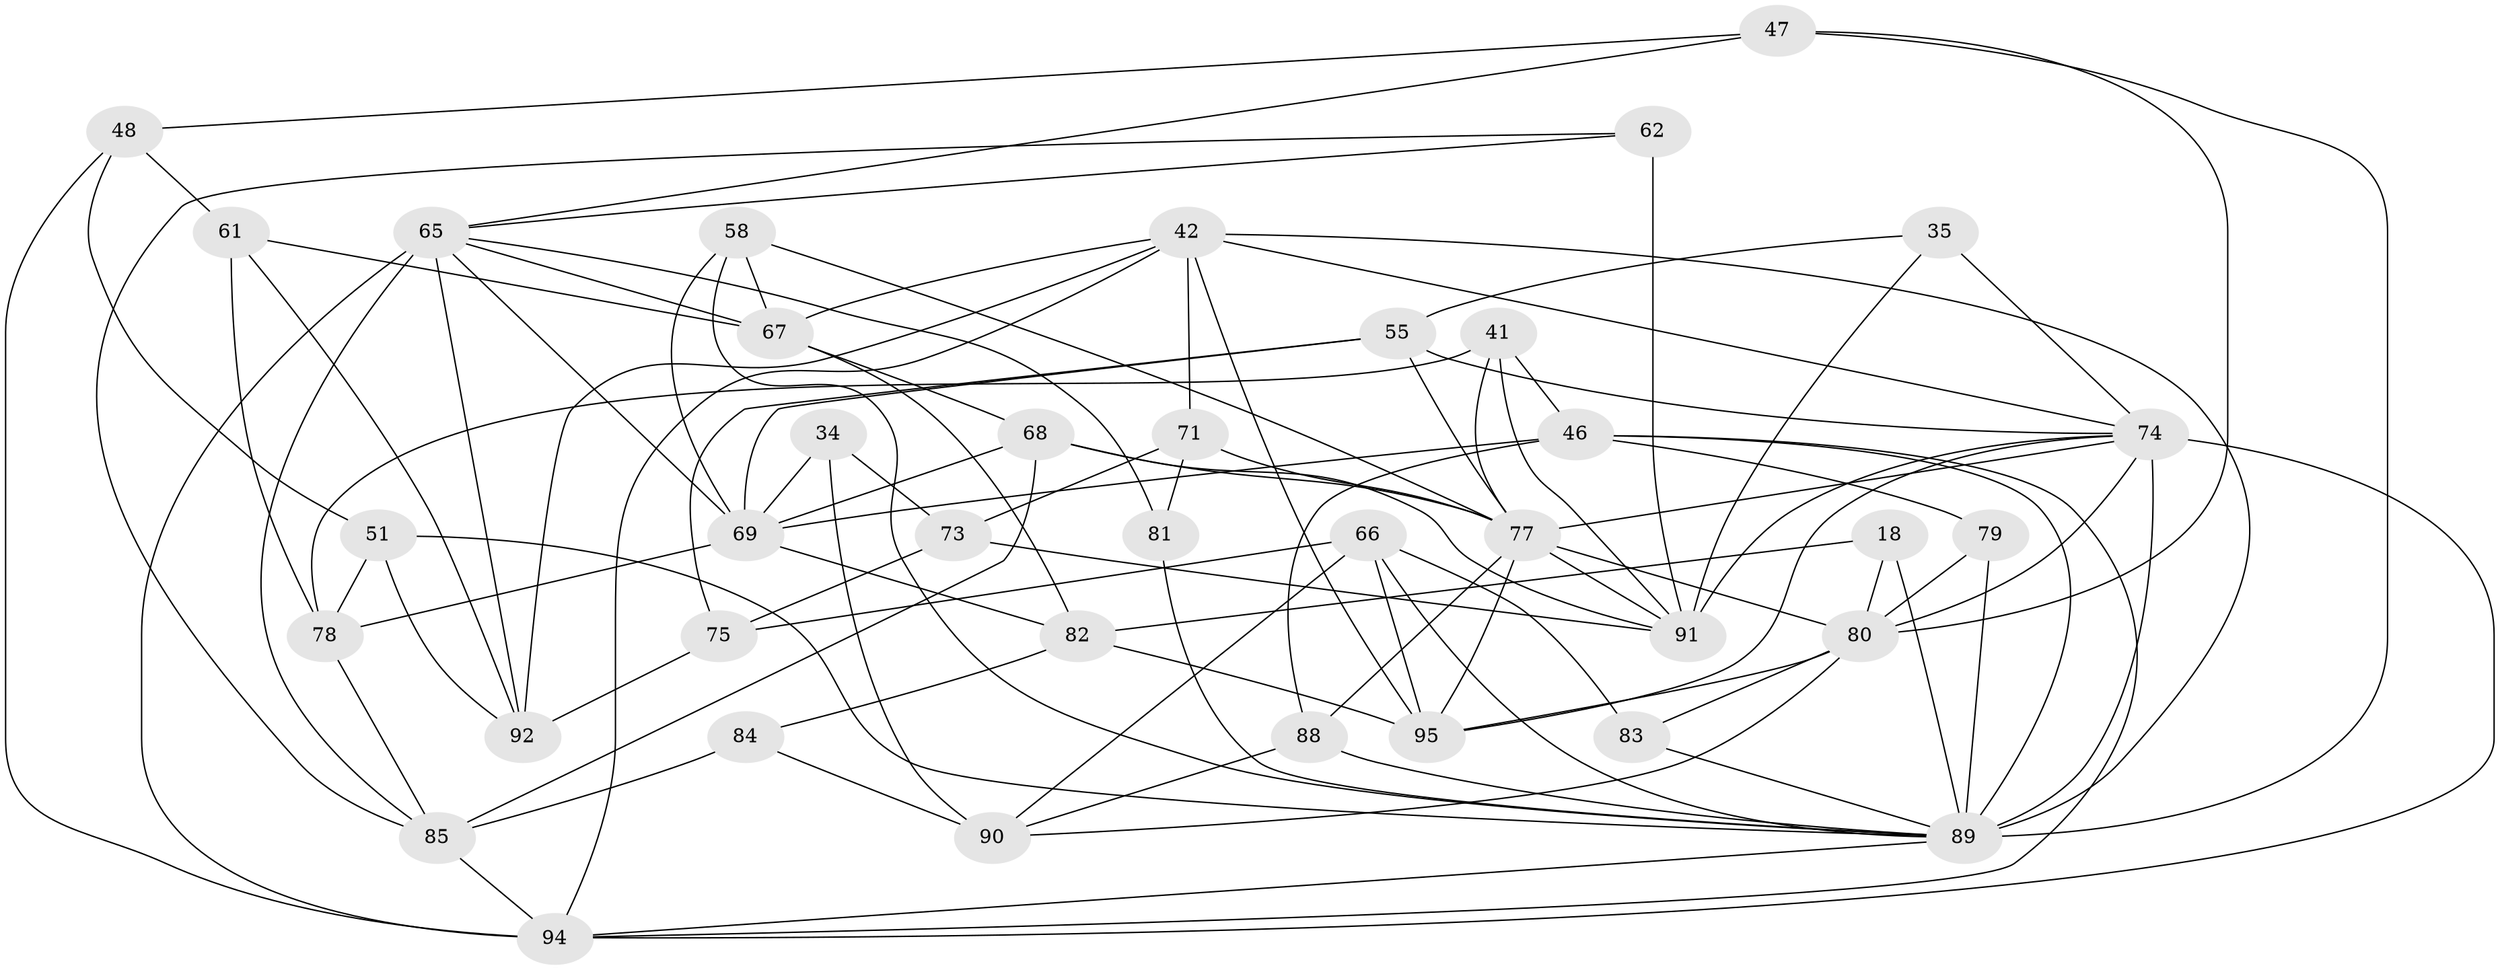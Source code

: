 // original degree distribution, {4: 1.0}
// Generated by graph-tools (version 1.1) at 2025/03/03/04/25 22:03:59]
// undirected, 38 vertices, 100 edges
graph export_dot {
graph [start="1"]
  node [color=gray90,style=filled];
  18;
  34;
  35;
  41 [super="+4"];
  42 [super="+11+31+37"];
  46 [super="+44"];
  47;
  48;
  51;
  55 [super="+16"];
  58;
  61;
  62 [super="+52"];
  65 [super="+7+27+57"];
  66 [super="+30"];
  67 [super="+29"];
  68 [super="+39"];
  69 [super="+26"];
  71;
  73;
  74 [super="+38+53"];
  75;
  77 [super="+50+59"];
  78 [super="+19"];
  79 [super="+24"];
  80 [super="+6+76+70"];
  81;
  82 [super="+1"];
  83;
  84;
  85 [super="+40"];
  88;
  89 [super="+2+12+9+54+72"];
  90 [super="+20"];
  91 [super="+49+32"];
  92 [super="+87"];
  94 [super="+64+93"];
  95 [super="+60"];
  18 -- 82;
  18 -- 80;
  18 -- 89 [weight=2];
  34 -- 90 [weight=2];
  34 -- 73;
  34 -- 69;
  35 -- 91;
  35 -- 55;
  35 -- 74 [weight=2];
  41 -- 78 [weight=2];
  41 -- 91 [weight=2];
  41 -- 77;
  41 -- 46;
  42 -- 92 [weight=2];
  42 -- 89 [weight=2];
  42 -- 95;
  42 -- 67 [weight=2];
  42 -- 71;
  42 -- 74;
  42 -- 94;
  46 -- 94;
  46 -- 88;
  46 -- 79;
  46 -- 89;
  46 -- 69;
  47 -- 48;
  47 -- 80;
  47 -- 65;
  47 -- 89;
  48 -- 61;
  48 -- 51;
  48 -- 94;
  51 -- 78;
  51 -- 89;
  51 -- 92;
  55 -- 75;
  55 -- 77 [weight=4];
  55 -- 69;
  55 -- 74;
  58 -- 89;
  58 -- 77;
  58 -- 69;
  58 -- 67;
  61 -- 67;
  61 -- 78;
  61 -- 92;
  62 -- 85;
  62 -- 91 [weight=4];
  62 -- 65;
  65 -- 92;
  65 -- 81 [weight=2];
  65 -- 67 [weight=2];
  65 -- 69 [weight=2];
  65 -- 94 [weight=4];
  65 -- 85;
  66 -- 75;
  66 -- 83 [weight=2];
  66 -- 90;
  66 -- 89;
  66 -- 95;
  67 -- 82;
  67 -- 68;
  68 -- 85;
  68 -- 91;
  68 -- 77;
  68 -- 69 [weight=2];
  69 -- 78;
  69 -- 82;
  71 -- 73;
  71 -- 81;
  71 -- 77;
  73 -- 75;
  73 -- 91;
  74 -- 91 [weight=2];
  74 -- 80;
  74 -- 77;
  74 -- 89 [weight=2];
  74 -- 94 [weight=3];
  74 -- 95;
  75 -- 92;
  77 -- 95 [weight=2];
  77 -- 88;
  77 -- 80;
  77 -- 91;
  78 -- 85;
  79 -- 89 [weight=3];
  79 -- 80 [weight=2];
  80 -- 95 [weight=2];
  80 -- 90;
  80 -- 83;
  81 -- 89;
  82 -- 84 [weight=2];
  82 -- 95;
  83 -- 89;
  84 -- 90;
  84 -- 85;
  85 -- 94;
  88 -- 90;
  88 -- 89;
  89 -- 94;
}
